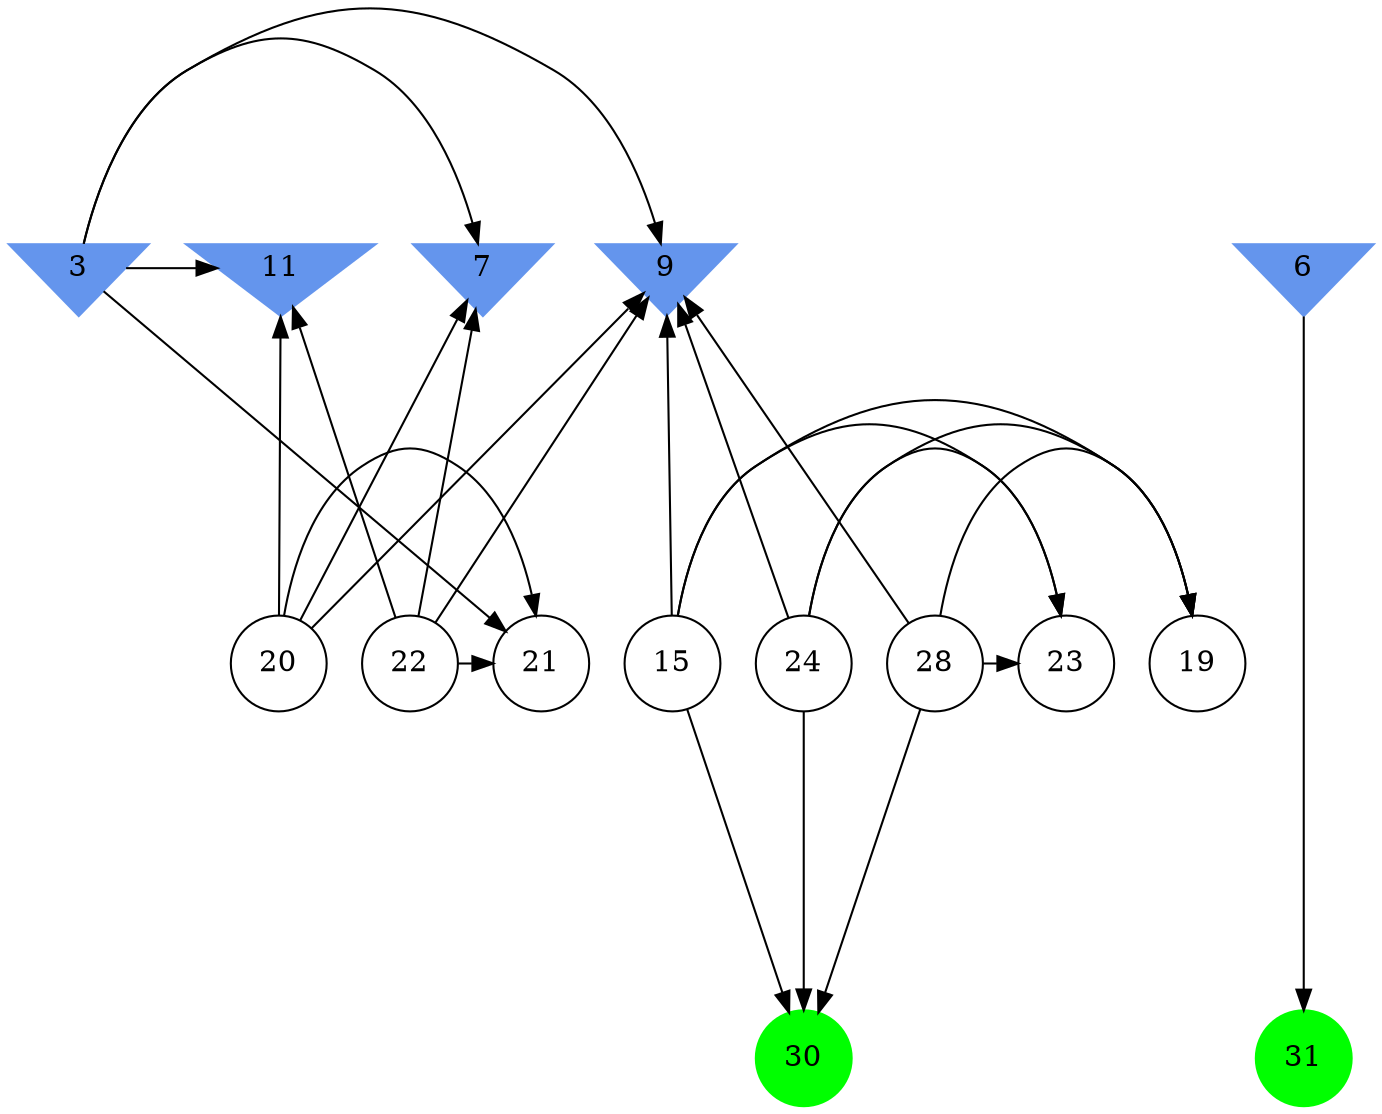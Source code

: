 digraph brain {
	ranksep=2.0;
	3 [shape=invtriangle,style=filled,color=cornflowerblue];
	6 [shape=invtriangle,style=filled,color=cornflowerblue];
	7 [shape=invtriangle,style=filled,color=cornflowerblue];
	9 [shape=invtriangle,style=filled,color=cornflowerblue];
	11 [shape=invtriangle,style=filled,color=cornflowerblue];
	15 [shape=circle,color=black];
	19 [shape=circle,color=black];
	20 [shape=circle,color=black];
	21 [shape=circle,color=black];
	22 [shape=circle,color=black];
	23 [shape=circle,color=black];
	24 [shape=circle,color=black];
	28 [shape=circle,color=black];
	30 [shape=circle,style=filled,color=green];
	31 [shape=circle,style=filled,color=green];
	15	->	19;
	15	->	23;
	15	->	30;
	15	->	9;
	24	->	19;
	24	->	23;
	24	->	30;
	24	->	9;
	28	->	19;
	28	->	23;
	28	->	30;
	28	->	9;
	6	->	31;
	22	->	9;
	22	->	21;
	22	->	11;
	22	->	7;
	3	->	9;
	3	->	21;
	3	->	11;
	3	->	7;
	20	->	9;
	20	->	21;
	20	->	11;
	20	->	7;
	{ rank=same; 3; 6; 7; 9; 11; }
	{ rank=same; 15; 19; 20; 21; 22; 23; 24; 28; }
	{ rank=same; 30; 31; }
}
